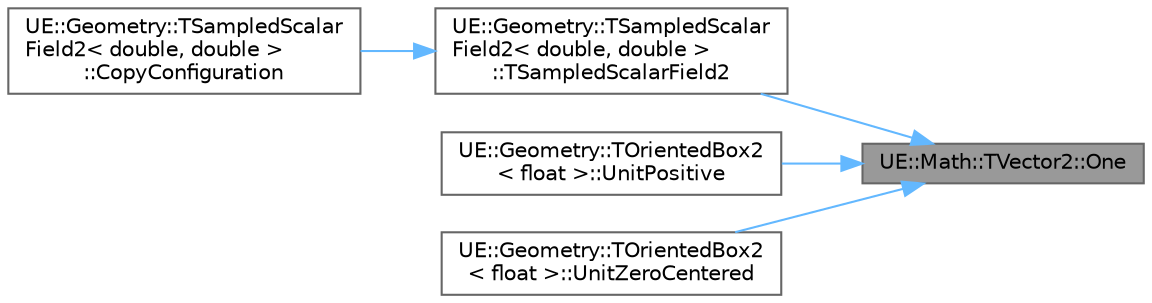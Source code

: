 digraph "UE::Math::TVector2::One"
{
 // INTERACTIVE_SVG=YES
 // LATEX_PDF_SIZE
  bgcolor="transparent";
  edge [fontname=Helvetica,fontsize=10,labelfontname=Helvetica,labelfontsize=10];
  node [fontname=Helvetica,fontsize=10,shape=box,height=0.2,width=0.4];
  rankdir="RL";
  Node1 [id="Node000001",label="UE::Math::TVector2::One",height=0.2,width=0.4,color="gray40", fillcolor="grey60", style="filled", fontcolor="black",tooltip=" "];
  Node1 -> Node2 [id="edge1_Node000001_Node000002",dir="back",color="steelblue1",style="solid",tooltip=" "];
  Node2 [id="Node000002",label="UE::Geometry::TSampledScalar\lField2\< double, double \>\l::TSampledScalarField2",height=0.2,width=0.4,color="grey40", fillcolor="white", style="filled",URL="$d0/daa/classUE_1_1Geometry_1_1TSampledScalarField2.html#a10c76383174a4dd3dd79ea1cc0e8fa2b",tooltip=" "];
  Node2 -> Node3 [id="edge2_Node000002_Node000003",dir="back",color="steelblue1",style="solid",tooltip=" "];
  Node3 [id="Node000003",label="UE::Geometry::TSampledScalar\lField2\< double, double \>\l::CopyConfiguration",height=0.2,width=0.4,color="grey40", fillcolor="white", style="filled",URL="$d0/daa/classUE_1_1Geometry_1_1TSampledScalarField2.html#ae6ef40e934b3a6f5aaa3bd0b3fa6f5b0",tooltip=" "];
  Node1 -> Node4 [id="edge3_Node000001_Node000004",dir="back",color="steelblue1",style="solid",tooltip=" "];
  Node4 [id="Node000004",label="UE::Geometry::TOrientedBox2\l\< float \>::UnitPositive",height=0.2,width=0.4,color="grey40", fillcolor="white", style="filled",URL="$dc/db8/structUE_1_1Geometry_1_1TOrientedBox2.html#a3e92664d1a6d5805f8c437d4eb528b94",tooltip=" "];
  Node1 -> Node5 [id="edge4_Node000001_Node000005",dir="back",color="steelblue1",style="solid",tooltip=" "];
  Node5 [id="Node000005",label="UE::Geometry::TOrientedBox2\l\< float \>::UnitZeroCentered",height=0.2,width=0.4,color="grey40", fillcolor="white", style="filled",URL="$dc/db8/structUE_1_1Geometry_1_1TOrientedBox2.html#a7a9cfd234dd198cd72ec26eeef498055",tooltip=" "];
}
